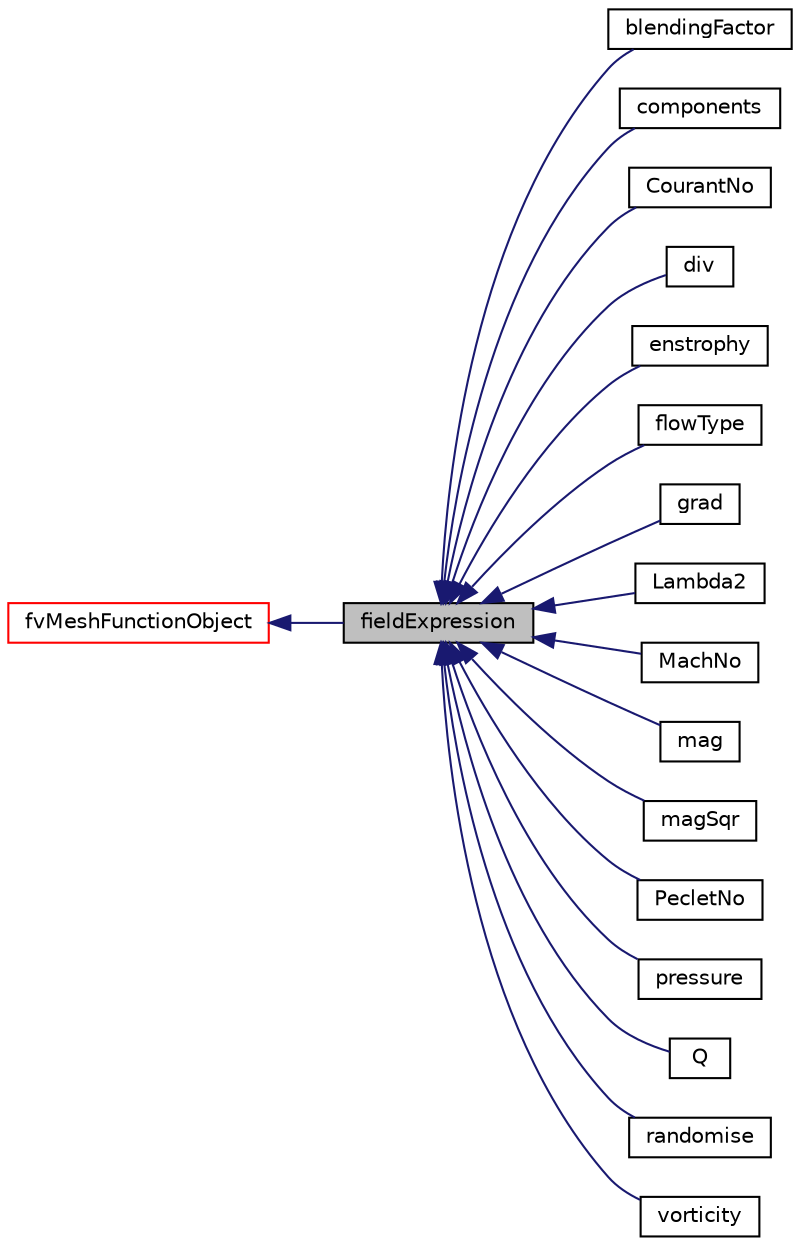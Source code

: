 digraph "fieldExpression"
{
  bgcolor="transparent";
  edge [fontname="Helvetica",fontsize="10",labelfontname="Helvetica",labelfontsize="10"];
  node [fontname="Helvetica",fontsize="10",shape=record];
  rankdir="LR";
  Node1 [label="fieldExpression",height=0.2,width=0.4,color="black", fillcolor="grey75", style="filled", fontcolor="black"];
  Node2 -> Node1 [dir="back",color="midnightblue",fontsize="10",style="solid",fontname="Helvetica"];
  Node2 [label="fvMeshFunctionObject",height=0.2,width=0.4,color="red",URL="$a00895.html",tooltip="Specialization of Foam::functionObject for an Foam::fvMesh, providing a reference to the Foam::fvMesh..."];
  Node1 -> Node3 [dir="back",color="midnightblue",fontsize="10",style="solid",fontname="Helvetica"];
  Node3 [label="blendingFactor",height=0.2,width=0.4,color="black",URL="$a00138.html",tooltip="This function object calculates and outputs the blendingFactor as used by the bended convection schem..."];
  Node1 -> Node4 [dir="back",color="midnightblue",fontsize="10",style="solid",fontname="Helvetica"];
  Node4 [label="components",height=0.2,width=0.4,color="black",URL="$a00327.html",tooltip="This function object calculates the components of a field. "];
  Node1 -> Node5 [dir="back",color="midnightblue",fontsize="10",style="solid",fontname="Helvetica"];
  Node5 [label="CourantNo",height=0.2,width=0.4,color="black",URL="$a00426.html",tooltip="This function object calculates and outputs the Courant number as a volScalarField. The field is stored on the mesh database so that it can be retrieved and used for other applications. "];
  Node1 -> Node6 [dir="back",color="midnightblue",fontsize="10",style="solid",fontname="Helvetica"];
  Node6 [label="div",height=0.2,width=0.4,color="black",URL="$a00569.html",tooltip="This function object calculates the divergence of a field. The operation is limited to surfaceScalarF..."];
  Node1 -> Node7 [dir="back",color="midnightblue",fontsize="10",style="solid",fontname="Helvetica"];
  Node7 [label="enstrophy",height=0.2,width=0.4,color="black",URL="$a00668.html",tooltip="This function object calculates the enstrophy of the velocity. "];
  Node1 -> Node8 [dir="back",color="midnightblue",fontsize="10",style="solid",fontname="Helvetica"];
  Node8 [label="flowType",height=0.2,width=0.4,color="black",URL="$a00859.html",tooltip="This function object calculates and writes the flowType of a velocity field. "];
  Node1 -> Node9 [dir="back",color="midnightblue",fontsize="10",style="solid",fontname="Helvetica"];
  Node9 [label="grad",height=0.2,width=0.4,color="black",URL="$a00954.html",tooltip="This function object calculates the gradient of a field. The operation is limited to scalar and vecto..."];
  Node1 -> Node10 [dir="back",color="midnightblue",fontsize="10",style="solid",fontname="Helvetica"];
  Node10 [label="Lambda2",height=0.2,width=0.4,color="black",URL="$a01291.html",tooltip="This function object calculates and outputs the second largest eigenvalue of the sum of the square of..."];
  Node1 -> Node11 [dir="back",color="midnightblue",fontsize="10",style="solid",fontname="Helvetica"];
  Node11 [label="MachNo",height=0.2,width=0.4,color="black",URL="$a01425.html",tooltip="This function object calculates and writes the Mach number as a volScalarField. "];
  Node1 -> Node12 [dir="back",color="midnightblue",fontsize="10",style="solid",fontname="Helvetica"];
  Node12 [label="mag",height=0.2,width=0.4,color="black",URL="$a01426.html",tooltip="This function object calculates the magnitude of a field. "];
  Node1 -> Node13 [dir="back",color="midnightblue",fontsize="10",style="solid",fontname="Helvetica"];
  Node13 [label="magSqr",height=0.2,width=0.4,color="black",URL="$a01428.html",tooltip="This function object calculates the magnitude of the sqr of a field. "];
  Node1 -> Node14 [dir="back",color="midnightblue",fontsize="10",style="solid",fontname="Helvetica"];
  Node14 [label="PecletNo",height=0.2,width=0.4,color="black",URL="$a01869.html",tooltip="This function object calculates and outputs the Peclet number as a surfaceScalarField. "];
  Node1 -> Node15 [dir="back",color="midnightblue",fontsize="10",style="solid",fontname="Helvetica"];
  Node15 [label="pressure",height=0.2,width=0.4,color="black",URL="$a02003.html",tooltip="This function object includes tools to manipulate the pressure into different forms. These currently include: "];
  Node1 -> Node16 [dir="back",color="midnightblue",fontsize="10",style="solid",fontname="Helvetica"];
  Node16 [label="Q",height=0.2,width=0.4,color="black",URL="$a02100.html",tooltip="This function object calculates and outputs the second invariant of the velocity gradient tensor [1/s..."];
  Node1 -> Node17 [dir="back",color="midnightblue",fontsize="10",style="solid",fontname="Helvetica"];
  Node17 [label="randomise",height=0.2,width=0.4,color="black",URL="$a02121.html",tooltip="This function object adds a random component to a field, with a specified perturbation magnitude..."];
  Node1 -> Node18 [dir="back",color="midnightblue",fontsize="10",style="solid",fontname="Helvetica"];
  Node18 [label="vorticity",height=0.2,width=0.4,color="black",URL="$a02924.html",tooltip="This function object calculates the vorticity, the curl of the velocity. "];
}
